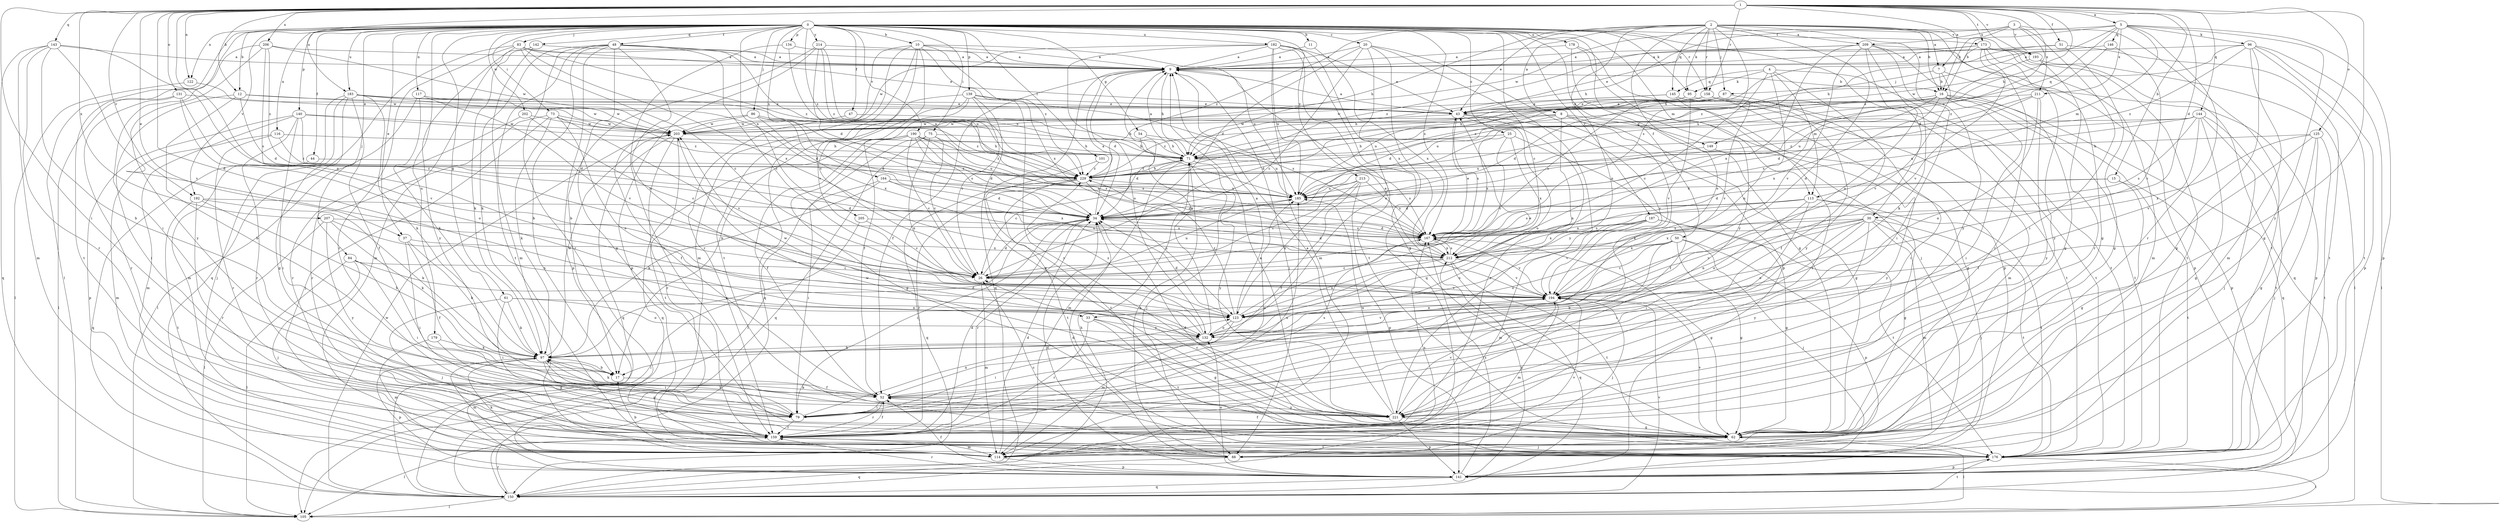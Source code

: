 strict digraph  {
0;
1;
2;
3;
4;
5;
7;
8;
9;
10;
11;
12;
15;
16;
17;
20;
25;
26;
30;
33;
34;
37;
43;
44;
47;
48;
50;
51;
52;
54;
61;
62;
71;
73;
75;
79;
83;
84;
86;
87;
88;
95;
96;
97;
101;
105;
113;
114;
116;
117;
122;
123;
125;
131;
132;
134;
139;
140;
141;
142;
143;
144;
145;
146;
149;
150;
158;
159;
164;
167;
173;
176;
178;
179;
182;
183;
185;
187;
190;
192;
193;
194;
202;
203;
205;
206;
207;
209;
211;
212;
213;
214;
221;
229;
0 -> 10  [label=b];
0 -> 11  [label=b];
0 -> 12  [label=b];
0 -> 20  [label=c];
0 -> 25  [label=c];
0 -> 26  [label=c];
0 -> 30  [label=d];
0 -> 37  [label=e];
0 -> 44  [label=f];
0 -> 47  [label=f];
0 -> 48  [label=f];
0 -> 50  [label=f];
0 -> 54  [label=g];
0 -> 61  [label=g];
0 -> 73  [label=i];
0 -> 75  [label=i];
0 -> 79  [label=i];
0 -> 83  [label=j];
0 -> 84  [label=j];
0 -> 86  [label=j];
0 -> 95  [label=k];
0 -> 101  [label=l];
0 -> 105  [label=l];
0 -> 113  [label=m];
0 -> 116  [label=n];
0 -> 117  [label=n];
0 -> 122  [label=n];
0 -> 134  [label=p];
0 -> 139  [label=p];
0 -> 140  [label=p];
0 -> 142  [label=q];
0 -> 158  [label=r];
0 -> 164  [label=s];
0 -> 167  [label=s];
0 -> 173  [label=t];
0 -> 178  [label=u];
0 -> 179  [label=u];
0 -> 182  [label=u];
0 -> 183  [label=u];
0 -> 187  [label=v];
0 -> 190  [label=v];
0 -> 192  [label=v];
0 -> 202  [label=w];
0 -> 205  [label=x];
0 -> 213  [label=y];
0 -> 214  [label=y];
0 -> 221  [label=y];
0 -> 229  [label=z];
1 -> 5  [label=a];
1 -> 7  [label=a];
1 -> 12  [label=b];
1 -> 15  [label=b];
1 -> 30  [label=d];
1 -> 33  [label=d];
1 -> 37  [label=e];
1 -> 51  [label=f];
1 -> 71  [label=h];
1 -> 79  [label=i];
1 -> 122  [label=n];
1 -> 123  [label=n];
1 -> 125  [label=o];
1 -> 131  [label=o];
1 -> 143  [label=q];
1 -> 144  [label=q];
1 -> 158  [label=r];
1 -> 173  [label=t];
1 -> 183  [label=u];
1 -> 185  [label=u];
1 -> 192  [label=v];
1 -> 193  [label=v];
1 -> 206  [label=x];
1 -> 207  [label=x];
1 -> 221  [label=y];
2 -> 7  [label=a];
2 -> 8  [label=a];
2 -> 16  [label=b];
2 -> 33  [label=d];
2 -> 43  [label=e];
2 -> 62  [label=g];
2 -> 71  [label=h];
2 -> 87  [label=j];
2 -> 95  [label=k];
2 -> 123  [label=n];
2 -> 132  [label=o];
2 -> 145  [label=q];
2 -> 158  [label=r];
2 -> 167  [label=s];
2 -> 193  [label=v];
2 -> 209  [label=x];
2 -> 221  [label=y];
2 -> 229  [label=z];
3 -> 16  [label=b];
3 -> 71  [label=h];
3 -> 79  [label=i];
3 -> 176  [label=t];
3 -> 193  [label=v];
3 -> 209  [label=x];
3 -> 211  [label=x];
4 -> 26  [label=c];
4 -> 95  [label=k];
4 -> 113  [label=m];
4 -> 123  [label=n];
4 -> 145  [label=q];
4 -> 176  [label=t];
4 -> 221  [label=y];
5 -> 16  [label=b];
5 -> 62  [label=g];
5 -> 71  [label=h];
5 -> 96  [label=k];
5 -> 113  [label=m];
5 -> 141  [label=p];
5 -> 146  [label=q];
5 -> 149  [label=q];
5 -> 159  [label=r];
5 -> 203  [label=w];
5 -> 211  [label=x];
7 -> 16  [label=b];
7 -> 87  [label=j];
7 -> 141  [label=p];
7 -> 194  [label=v];
8 -> 34  [label=d];
8 -> 62  [label=g];
8 -> 97  [label=k];
8 -> 123  [label=n];
8 -> 149  [label=q];
8 -> 203  [label=w];
8 -> 229  [label=z];
9 -> 16  [label=b];
9 -> 34  [label=d];
9 -> 52  [label=f];
9 -> 71  [label=h];
9 -> 88  [label=j];
9 -> 150  [label=q];
10 -> 9  [label=a];
10 -> 26  [label=c];
10 -> 114  [label=m];
10 -> 159  [label=r];
10 -> 176  [label=t];
10 -> 185  [label=u];
10 -> 194  [label=v];
10 -> 212  [label=x];
10 -> 229  [label=z];
11 -> 9  [label=a];
11 -> 212  [label=x];
12 -> 17  [label=b];
12 -> 34  [label=d];
12 -> 43  [label=e];
12 -> 79  [label=i];
12 -> 203  [label=w];
15 -> 34  [label=d];
15 -> 62  [label=g];
15 -> 176  [label=t];
15 -> 185  [label=u];
16 -> 43  [label=e];
16 -> 79  [label=i];
16 -> 141  [label=p];
16 -> 150  [label=q];
16 -> 167  [label=s];
16 -> 176  [label=t];
16 -> 185  [label=u];
16 -> 212  [label=x];
16 -> 229  [label=z];
17 -> 52  [label=f];
20 -> 9  [label=a];
20 -> 26  [label=c];
20 -> 34  [label=d];
20 -> 132  [label=o];
20 -> 141  [label=p];
20 -> 150  [label=q];
20 -> 221  [label=y];
25 -> 26  [label=c];
25 -> 52  [label=f];
25 -> 71  [label=h];
25 -> 167  [label=s];
25 -> 212  [label=x];
26 -> 34  [label=d];
26 -> 114  [label=m];
26 -> 185  [label=u];
26 -> 194  [label=v];
30 -> 79  [label=i];
30 -> 88  [label=j];
30 -> 114  [label=m];
30 -> 123  [label=n];
30 -> 132  [label=o];
30 -> 167  [label=s];
30 -> 176  [label=t];
30 -> 194  [label=v];
30 -> 212  [label=x];
30 -> 221  [label=y];
33 -> 62  [label=g];
33 -> 132  [label=o];
33 -> 159  [label=r];
33 -> 176  [label=t];
34 -> 9  [label=a];
34 -> 79  [label=i];
34 -> 159  [label=r];
34 -> 167  [label=s];
37 -> 52  [label=f];
37 -> 79  [label=i];
37 -> 97  [label=k];
37 -> 212  [label=x];
43 -> 9  [label=a];
43 -> 132  [label=o];
43 -> 159  [label=r];
43 -> 167  [label=s];
43 -> 194  [label=v];
43 -> 203  [label=w];
44 -> 150  [label=q];
44 -> 229  [label=z];
47 -> 71  [label=h];
47 -> 203  [label=w];
48 -> 9  [label=a];
48 -> 17  [label=b];
48 -> 26  [label=c];
48 -> 62  [label=g];
48 -> 97  [label=k];
48 -> 114  [label=m];
48 -> 123  [label=n];
48 -> 141  [label=p];
48 -> 159  [label=r];
48 -> 185  [label=u];
50 -> 17  [label=b];
50 -> 62  [label=g];
50 -> 88  [label=j];
50 -> 132  [label=o];
50 -> 141  [label=p];
50 -> 194  [label=v];
50 -> 212  [label=x];
51 -> 9  [label=a];
51 -> 62  [label=g];
51 -> 176  [label=t];
51 -> 229  [label=z];
52 -> 79  [label=i];
52 -> 97  [label=k];
52 -> 159  [label=r];
52 -> 167  [label=s];
52 -> 221  [label=y];
54 -> 34  [label=d];
54 -> 71  [label=h];
54 -> 185  [label=u];
61 -> 79  [label=i];
61 -> 88  [label=j];
61 -> 97  [label=k];
61 -> 123  [label=n];
61 -> 132  [label=o];
62 -> 9  [label=a];
62 -> 34  [label=d];
62 -> 52  [label=f];
62 -> 88  [label=j];
62 -> 105  [label=l];
62 -> 194  [label=v];
71 -> 9  [label=a];
71 -> 26  [label=c];
71 -> 88  [label=j];
71 -> 114  [label=m];
71 -> 167  [label=s];
71 -> 221  [label=y];
71 -> 229  [label=z];
73 -> 88  [label=j];
73 -> 97  [label=k];
73 -> 132  [label=o];
73 -> 159  [label=r];
73 -> 194  [label=v];
73 -> 203  [label=w];
73 -> 229  [label=z];
75 -> 26  [label=c];
75 -> 71  [label=h];
75 -> 105  [label=l];
75 -> 123  [label=n];
75 -> 150  [label=q];
75 -> 167  [label=s];
79 -> 97  [label=k];
79 -> 123  [label=n];
79 -> 159  [label=r];
79 -> 185  [label=u];
83 -> 9  [label=a];
83 -> 26  [label=c];
83 -> 43  [label=e];
83 -> 150  [label=q];
83 -> 159  [label=r];
83 -> 212  [label=x];
83 -> 221  [label=y];
83 -> 229  [label=z];
84 -> 26  [label=c];
84 -> 79  [label=i];
84 -> 88  [label=j];
84 -> 105  [label=l];
84 -> 132  [label=o];
86 -> 34  [label=d];
86 -> 52  [label=f];
86 -> 167  [label=s];
86 -> 203  [label=w];
86 -> 212  [label=x];
86 -> 229  [label=z];
87 -> 34  [label=d];
87 -> 43  [label=e];
87 -> 71  [label=h];
87 -> 79  [label=i];
88 -> 34  [label=d];
88 -> 71  [label=h];
88 -> 150  [label=q];
95 -> 43  [label=e];
95 -> 167  [label=s];
95 -> 176  [label=t];
95 -> 194  [label=v];
96 -> 9  [label=a];
96 -> 62  [label=g];
96 -> 105  [label=l];
96 -> 114  [label=m];
96 -> 141  [label=p];
96 -> 176  [label=t];
96 -> 203  [label=w];
96 -> 229  [label=z];
97 -> 17  [label=b];
97 -> 34  [label=d];
97 -> 62  [label=g];
97 -> 79  [label=i];
97 -> 114  [label=m];
97 -> 141  [label=p];
97 -> 203  [label=w];
101 -> 176  [label=t];
101 -> 229  [label=z];
113 -> 34  [label=d];
113 -> 62  [label=g];
113 -> 79  [label=i];
113 -> 132  [label=o];
113 -> 167  [label=s];
113 -> 176  [label=t];
113 -> 212  [label=x];
114 -> 17  [label=b];
114 -> 34  [label=d];
114 -> 97  [label=k];
114 -> 141  [label=p];
114 -> 167  [label=s];
114 -> 194  [label=v];
116 -> 71  [label=h];
116 -> 114  [label=m];
116 -> 159  [label=r];
116 -> 229  [label=z];
117 -> 43  [label=e];
117 -> 97  [label=k];
117 -> 105  [label=l];
117 -> 194  [label=v];
122 -> 105  [label=l];
122 -> 203  [label=w];
123 -> 9  [label=a];
123 -> 34  [label=d];
123 -> 43  [label=e];
123 -> 114  [label=m];
123 -> 132  [label=o];
123 -> 229  [label=z];
125 -> 52  [label=f];
125 -> 62  [label=g];
125 -> 71  [label=h];
125 -> 88  [label=j];
125 -> 176  [label=t];
125 -> 212  [label=x];
131 -> 43  [label=e];
131 -> 105  [label=l];
131 -> 132  [label=o];
131 -> 159  [label=r];
131 -> 194  [label=v];
132 -> 9  [label=a];
132 -> 79  [label=i];
132 -> 97  [label=k];
132 -> 194  [label=v];
132 -> 203  [label=w];
132 -> 229  [label=z];
134 -> 9  [label=a];
134 -> 159  [label=r];
134 -> 185  [label=u];
139 -> 17  [label=b];
139 -> 26  [label=c];
139 -> 43  [label=e];
139 -> 52  [label=f];
139 -> 62  [label=g];
139 -> 150  [label=q];
139 -> 167  [label=s];
139 -> 221  [label=y];
140 -> 34  [label=d];
140 -> 71  [label=h];
140 -> 79  [label=i];
140 -> 114  [label=m];
140 -> 141  [label=p];
140 -> 159  [label=r];
140 -> 203  [label=w];
141 -> 34  [label=d];
141 -> 52  [label=f];
141 -> 132  [label=o];
141 -> 150  [label=q];
141 -> 159  [label=r];
141 -> 167  [label=s];
141 -> 212  [label=x];
142 -> 9  [label=a];
142 -> 97  [label=k];
142 -> 114  [label=m];
142 -> 176  [label=t];
143 -> 9  [label=a];
143 -> 17  [label=b];
143 -> 26  [label=c];
143 -> 114  [label=m];
143 -> 150  [label=q];
143 -> 159  [label=r];
143 -> 194  [label=v];
144 -> 62  [label=g];
144 -> 88  [label=j];
144 -> 167  [label=s];
144 -> 176  [label=t];
144 -> 185  [label=u];
144 -> 194  [label=v];
144 -> 203  [label=w];
144 -> 229  [label=z];
145 -> 43  [label=e];
145 -> 62  [label=g];
145 -> 114  [label=m];
145 -> 159  [label=r];
145 -> 203  [label=w];
146 -> 9  [label=a];
146 -> 194  [label=v];
146 -> 229  [label=z];
149 -> 185  [label=u];
149 -> 221  [label=y];
150 -> 71  [label=h];
150 -> 105  [label=l];
150 -> 159  [label=r];
150 -> 176  [label=t];
150 -> 194  [label=v];
150 -> 203  [label=w];
158 -> 34  [label=d];
158 -> 43  [label=e];
158 -> 52  [label=f];
158 -> 71  [label=h];
158 -> 176  [label=t];
158 -> 185  [label=u];
158 -> 194  [label=v];
159 -> 34  [label=d];
159 -> 52  [label=f];
159 -> 105  [label=l];
159 -> 114  [label=m];
159 -> 176  [label=t];
159 -> 185  [label=u];
164 -> 34  [label=d];
164 -> 79  [label=i];
164 -> 97  [label=k];
164 -> 185  [label=u];
164 -> 212  [label=x];
167 -> 34  [label=d];
167 -> 43  [label=e];
167 -> 62  [label=g];
167 -> 194  [label=v];
167 -> 212  [label=x];
173 -> 9  [label=a];
173 -> 43  [label=e];
173 -> 71  [label=h];
173 -> 114  [label=m];
173 -> 150  [label=q];
173 -> 159  [label=r];
173 -> 176  [label=t];
173 -> 194  [label=v];
173 -> 221  [label=y];
176 -> 26  [label=c];
176 -> 105  [label=l];
176 -> 141  [label=p];
178 -> 9  [label=a];
178 -> 62  [label=g];
178 -> 88  [label=j];
178 -> 141  [label=p];
179 -> 62  [label=g];
179 -> 97  [label=k];
179 -> 114  [label=m];
182 -> 9  [label=a];
182 -> 43  [label=e];
182 -> 62  [label=g];
182 -> 114  [label=m];
182 -> 132  [label=o];
182 -> 176  [label=t];
182 -> 185  [label=u];
182 -> 203  [label=w];
182 -> 212  [label=x];
183 -> 34  [label=d];
183 -> 43  [label=e];
183 -> 52  [label=f];
183 -> 62  [label=g];
183 -> 71  [label=h];
183 -> 88  [label=j];
183 -> 97  [label=k];
183 -> 114  [label=m];
183 -> 203  [label=w];
185 -> 34  [label=d];
187 -> 62  [label=g];
187 -> 114  [label=m];
187 -> 132  [label=o];
187 -> 167  [label=s];
187 -> 176  [label=t];
187 -> 194  [label=v];
187 -> 212  [label=x];
190 -> 26  [label=c];
190 -> 34  [label=d];
190 -> 52  [label=f];
190 -> 62  [label=g];
190 -> 71  [label=h];
190 -> 150  [label=q];
190 -> 167  [label=s];
190 -> 185  [label=u];
190 -> 229  [label=z];
192 -> 17  [label=b];
192 -> 34  [label=d];
192 -> 97  [label=k];
192 -> 159  [label=r];
192 -> 176  [label=t];
193 -> 105  [label=l];
193 -> 159  [label=r];
193 -> 185  [label=u];
194 -> 9  [label=a];
194 -> 88  [label=j];
194 -> 114  [label=m];
194 -> 123  [label=n];
202 -> 26  [label=c];
202 -> 159  [label=r];
202 -> 203  [label=w];
203 -> 71  [label=h];
203 -> 150  [label=q];
203 -> 159  [label=r];
203 -> 176  [label=t];
205 -> 26  [label=c];
205 -> 105  [label=l];
205 -> 167  [label=s];
206 -> 9  [label=a];
206 -> 167  [label=s];
206 -> 176  [label=t];
206 -> 203  [label=w];
206 -> 221  [label=y];
206 -> 229  [label=z];
207 -> 97  [label=k];
207 -> 105  [label=l];
207 -> 123  [label=n];
207 -> 167  [label=s];
207 -> 221  [label=y];
209 -> 9  [label=a];
209 -> 62  [label=g];
209 -> 79  [label=i];
209 -> 97  [label=k];
209 -> 123  [label=n];
209 -> 141  [label=p];
209 -> 194  [label=v];
209 -> 212  [label=x];
209 -> 229  [label=z];
211 -> 34  [label=d];
211 -> 43  [label=e];
211 -> 132  [label=o];
211 -> 185  [label=u];
211 -> 221  [label=y];
212 -> 26  [label=c];
212 -> 34  [label=d];
212 -> 123  [label=n];
212 -> 150  [label=q];
212 -> 167  [label=s];
212 -> 176  [label=t];
212 -> 194  [label=v];
213 -> 26  [label=c];
213 -> 52  [label=f];
213 -> 123  [label=n];
213 -> 141  [label=p];
213 -> 167  [label=s];
213 -> 185  [label=u];
214 -> 9  [label=a];
214 -> 17  [label=b];
214 -> 34  [label=d];
214 -> 141  [label=p];
214 -> 185  [label=u];
214 -> 229  [label=z];
221 -> 9  [label=a];
221 -> 26  [label=c];
221 -> 62  [label=g];
221 -> 97  [label=k];
221 -> 141  [label=p];
221 -> 185  [label=u];
221 -> 194  [label=v];
221 -> 203  [label=w];
229 -> 71  [label=h];
229 -> 123  [label=n];
229 -> 150  [label=q];
229 -> 159  [label=r];
229 -> 176  [label=t];
229 -> 185  [label=u];
}

